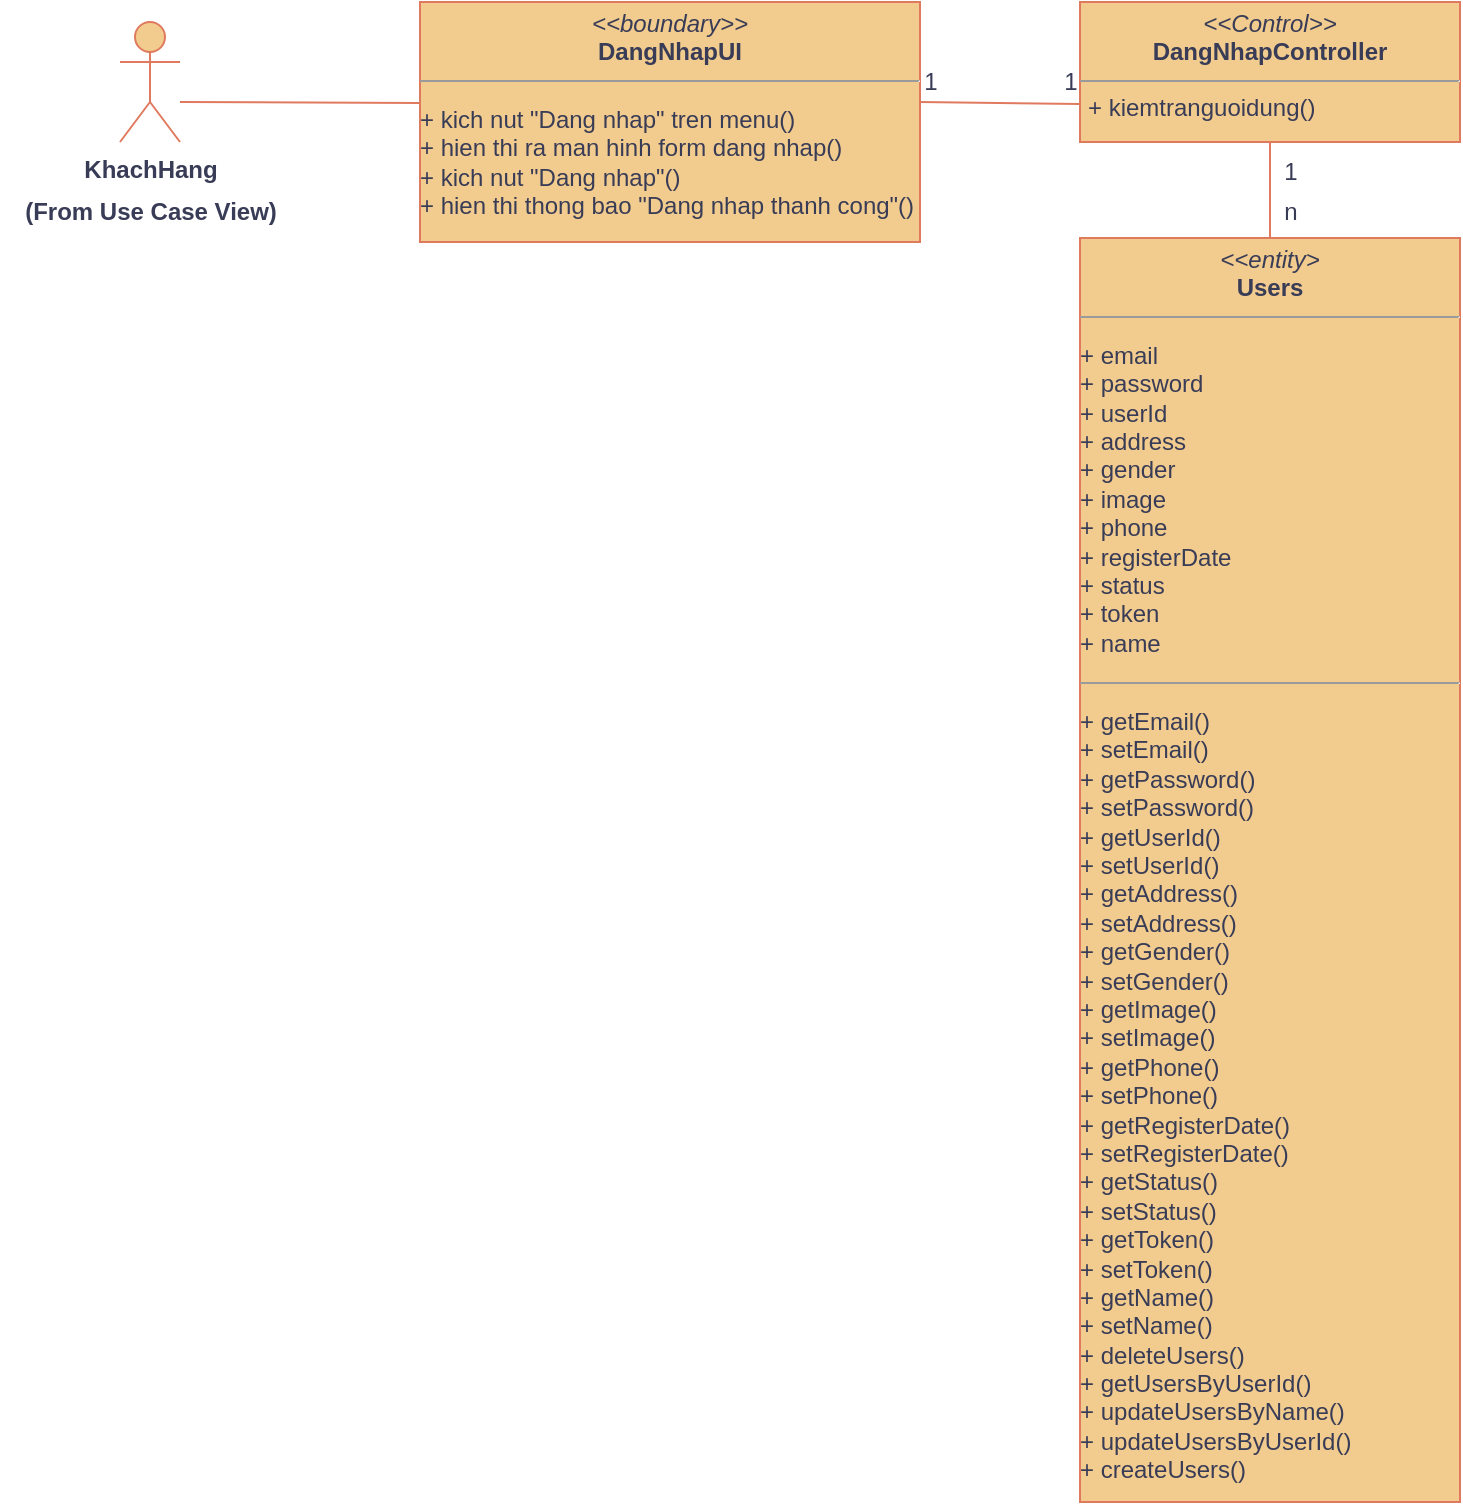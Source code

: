 <mxfile version="27.0.6">
  <diagram name="Page-1" id="c4acf3e9-155e-7222-9cf6-157b1a14988f">
    <mxGraphModel grid="1" page="1" gridSize="10" guides="1" tooltips="1" connect="1" arrows="1" fold="1" pageScale="1" pageWidth="827" pageHeight="1169" background="none" math="0" shadow="0">
      <root>
        <mxCell id="0" />
        <mxCell id="1" parent="0" />
        <mxCell id="5d2195bd80daf111-39" style="edgeStyle=orthogonalEdgeStyle;rounded=0;html=1;dashed=1;labelBackgroundColor=none;startFill=0;endArrow=open;endFill=0;endSize=10;fontFamily=Verdana;fontSize=10;strokeColor=#E07A5F;fontColor=default;" edge="1" parent="1">
          <mxGeometry relative="1" as="geometry">
            <mxPoint x="730" y="948" as="sourcePoint" />
            <mxPoint x="730" y="978" as="targetPoint" />
          </mxGeometry>
        </mxCell>
        <mxCell id="5d2195bd80daf111-10" value="&lt;p style=&quot;margin:0px;margin-top:4px;text-align:center;&quot;&gt;&lt;i&gt;&amp;lt;&amp;lt;boundary&amp;gt;&amp;gt;&lt;/i&gt;&lt;br&gt;&lt;b&gt;DangNhapUI&lt;/b&gt;&lt;/p&gt;&lt;hr size=&quot;1&quot;&gt;&lt;p style=&quot;white-space: pre-wrap;&quot; dir=&quot;auto&quot;&gt;+ kich nut &quot;Dang nhap&quot; tren menu()&lt;br&gt;+ hien thi ra man hinh form dang nhap()&lt;br&gt;+ kich nut &quot;Dang nhap&quot;()&lt;br&gt;+ hien thi thong bao &quot;Dang nhap thanh cong&quot;()&lt;/p&gt;&lt;p style=&quot;margin:0px;margin-left:4px;&quot;&gt;&lt;br&gt;&lt;/p&gt;" style="verticalAlign=top;align=left;overflow=fill;fontSize=12;fontFamily=Helvetica;html=1;rounded=0;shadow=0;comic=0;labelBackgroundColor=none;strokeWidth=1;fillColor=#F2CC8F;strokeColor=#E07A5F;fontColor=#393C56;" vertex="1" parent="1">
          <mxGeometry x="240" y="240" width="250" height="120" as="geometry" />
        </mxCell>
        <mxCell id="5d2195bd80daf111-12" value="&lt;p style=&quot;margin:0px;margin-top:4px;text-align:center;&quot;&gt;&lt;i&gt;&amp;lt;&amp;lt;entity&amp;gt;&lt;/i&gt;&lt;br&gt;&lt;b&gt;Users&lt;/b&gt;&lt;/p&gt;&lt;hr size=&quot;1&quot;&gt;&lt;p style=&quot;white-space: pre-wrap;&quot; dir=&quot;auto&quot;&gt;+ email&lt;br&gt;+ password&lt;br&gt;+ userId&lt;br&gt;+ address&lt;br&gt;+ gender&lt;br&gt;+ image&lt;br&gt;+ phone&lt;br&gt;+ registerDate&lt;br&gt;+ status&lt;br&gt;+ token&lt;br&gt;+ name&lt;/p&gt;&lt;hr size=&quot;1&quot;&gt;&lt;p style=&quot;white-space: pre-wrap;&quot; dir=&quot;auto&quot;&gt;+ getEmail()&lt;br&gt;+ setEmail()&lt;br&gt;+ getPassword()&lt;br&gt;+ setPassword()&lt;br&gt;+ getUserId()&lt;br&gt;+ setUserId()&lt;br&gt;+ getAddress()&lt;br&gt;+ setAddress()&lt;br&gt;+ getGender()&lt;br&gt;+ setGender()&lt;br&gt;+ getImage()&lt;br&gt;+ setImage()&lt;br&gt;+ getPhone()&lt;br&gt;+ setPhone()&lt;br&gt;+ getRegisterDate()&lt;br&gt;+ setRegisterDate()&lt;br&gt;+ getStatus()&lt;br&gt;+ setStatus()&lt;br&gt;+ getToken()&lt;br&gt;+ setToken()&lt;br&gt;+ getName()&lt;br&gt;+ setName()&lt;br&gt;+ deleteUsers()&lt;br&gt;+ getUsersByUserId()&lt;br&gt;+ updateUsersByName()&lt;br&gt;+ updateUsersByUserId()&lt;br&gt;+ createUsers()&lt;/p&gt;" style="verticalAlign=top;align=left;overflow=fill;fontSize=12;fontFamily=Helvetica;html=1;rounded=0;shadow=0;comic=0;labelBackgroundColor=none;strokeWidth=1;fillColor=#F2CC8F;strokeColor=#E07A5F;fontColor=#393C56;" vertex="1" parent="1">
          <mxGeometry x="570" y="358" width="190" height="632" as="geometry" />
        </mxCell>
        <mxCell id="5d2195bd80daf111-19" value="&lt;p style=&quot;margin:0px;margin-top:4px;text-align:center;&quot;&gt;&lt;i&gt;&amp;lt;&amp;lt;Control&amp;gt;&amp;gt;&lt;/i&gt;&lt;br&gt;&lt;b&gt;DangNhapController&lt;/b&gt;&lt;/p&gt;&lt;hr size=&quot;1&quot;&gt;&lt;p style=&quot;margin:0px;margin-left:4px;&quot;&gt;+ kiemtranguoidung()&lt;/p&gt;&lt;p style=&quot;margin:0px;margin-left:4px;&quot;&gt;&lt;br&gt;&lt;/p&gt;" style="verticalAlign=top;align=left;overflow=fill;fontSize=12;fontFamily=Helvetica;html=1;rounded=0;shadow=0;comic=0;labelBackgroundColor=none;strokeWidth=1;fillColor=#F2CC8F;strokeColor=#E07A5F;fontColor=#393C56;" vertex="1" parent="1">
          <mxGeometry x="570" y="240" width="190" height="70" as="geometry" />
        </mxCell>
        <mxCell id="oi6MzJUcH3B49wRI882F-1" value="&lt;b&gt;KhachHang&lt;/b&gt;" style="shape=umlActor;verticalLabelPosition=bottom;verticalAlign=top;html=1;outlineConnect=0;textShadow=0;labelBorderColor=none;labelBackgroundColor=none;fillColor=#F2CC8F;strokeColor=#E07A5F;fontColor=#393C56;" vertex="1" parent="1">
          <mxGeometry x="90" y="250" width="30" height="60" as="geometry" />
        </mxCell>
        <mxCell id="oi6MzJUcH3B49wRI882F-3" value="&lt;b&gt;(From Use Case View)&lt;/b&gt;" style="text;html=1;align=center;verticalAlign=middle;resizable=0;points=[];autosize=1;strokeColor=none;fillColor=none;labelBackgroundColor=none;fontColor=#393C56;" vertex="1" parent="1">
          <mxGeometry x="30" y="330" width="150" height="30" as="geometry" />
        </mxCell>
        <mxCell id="oi6MzJUcH3B49wRI882F-4" value="" style="endArrow=none;html=1;rounded=0;labelBackgroundColor=none;strokeColor=#E07A5F;fontColor=default;" edge="1" parent="1">
          <mxGeometry relative="1" as="geometry">
            <mxPoint x="120" y="290" as="sourcePoint" />
            <mxPoint x="240" y="290.5" as="targetPoint" />
          </mxGeometry>
        </mxCell>
        <mxCell id="oi6MzJUcH3B49wRI882F-5" value="" style="endArrow=none;html=1;rounded=0;labelBackgroundColor=none;strokeColor=#E07A5F;fontColor=default;" edge="1" parent="1">
          <mxGeometry relative="1" as="geometry">
            <mxPoint x="490" y="290" as="sourcePoint" />
            <mxPoint x="570" y="291" as="targetPoint" />
          </mxGeometry>
        </mxCell>
        <mxCell id="oi6MzJUcH3B49wRI882F-6" value="1" style="text;html=1;align=center;verticalAlign=middle;resizable=0;points=[];autosize=1;strokeColor=none;fillColor=none;labelBackgroundColor=none;fontColor=#393C56;" vertex="1" parent="1">
          <mxGeometry x="480" y="265" width="30" height="30" as="geometry" />
        </mxCell>
        <mxCell id="oi6MzJUcH3B49wRI882F-8" value="1" style="text;html=1;align=center;verticalAlign=middle;resizable=0;points=[];autosize=1;strokeColor=none;fillColor=none;labelBackgroundColor=none;fontColor=#393C56;" vertex="1" parent="1">
          <mxGeometry x="550" y="265" width="30" height="30" as="geometry" />
        </mxCell>
        <mxCell id="oi6MzJUcH3B49wRI882F-9" value="" style="endArrow=none;html=1;rounded=0;exitX=0.5;exitY=1;exitDx=0;exitDy=0;entryX=0.5;entryY=0;entryDx=0;entryDy=0;labelBackgroundColor=none;strokeColor=#E07A5F;fontColor=default;" edge="1" parent="1" source="5d2195bd80daf111-19" target="5d2195bd80daf111-12">
          <mxGeometry relative="1" as="geometry">
            <mxPoint x="650" y="342.5" as="sourcePoint" />
            <mxPoint x="730" y="343.5" as="targetPoint" />
          </mxGeometry>
        </mxCell>
        <mxCell id="oi6MzJUcH3B49wRI882F-10" value="1" style="text;html=1;align=center;verticalAlign=middle;resizable=0;points=[];autosize=1;strokeColor=none;fillColor=none;labelBackgroundColor=none;fontColor=#393C56;" vertex="1" parent="1">
          <mxGeometry x="660" y="310" width="30" height="30" as="geometry" />
        </mxCell>
        <mxCell id="oi6MzJUcH3B49wRI882F-11" value="n" style="text;html=1;align=center;verticalAlign=middle;resizable=0;points=[];autosize=1;strokeColor=none;fillColor=none;labelBackgroundColor=none;fontColor=#393C56;" vertex="1" parent="1">
          <mxGeometry x="660" y="330" width="30" height="30" as="geometry" />
        </mxCell>
      </root>
    </mxGraphModel>
  </diagram>
</mxfile>
